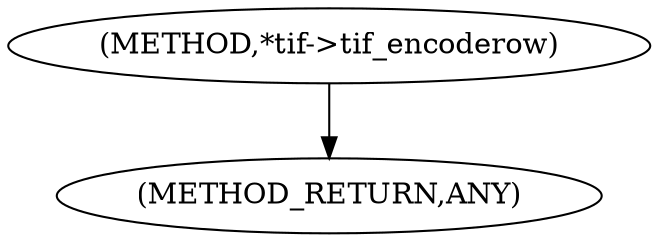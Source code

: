 digraph "*tif-&gt;tif_encoderow" {  
"100371" [label = <(METHOD,*tif-&gt;tif_encoderow)> ]
"100376" [label = <(METHOD_RETURN,ANY)> ]
  "100371" -> "100376" 
}

